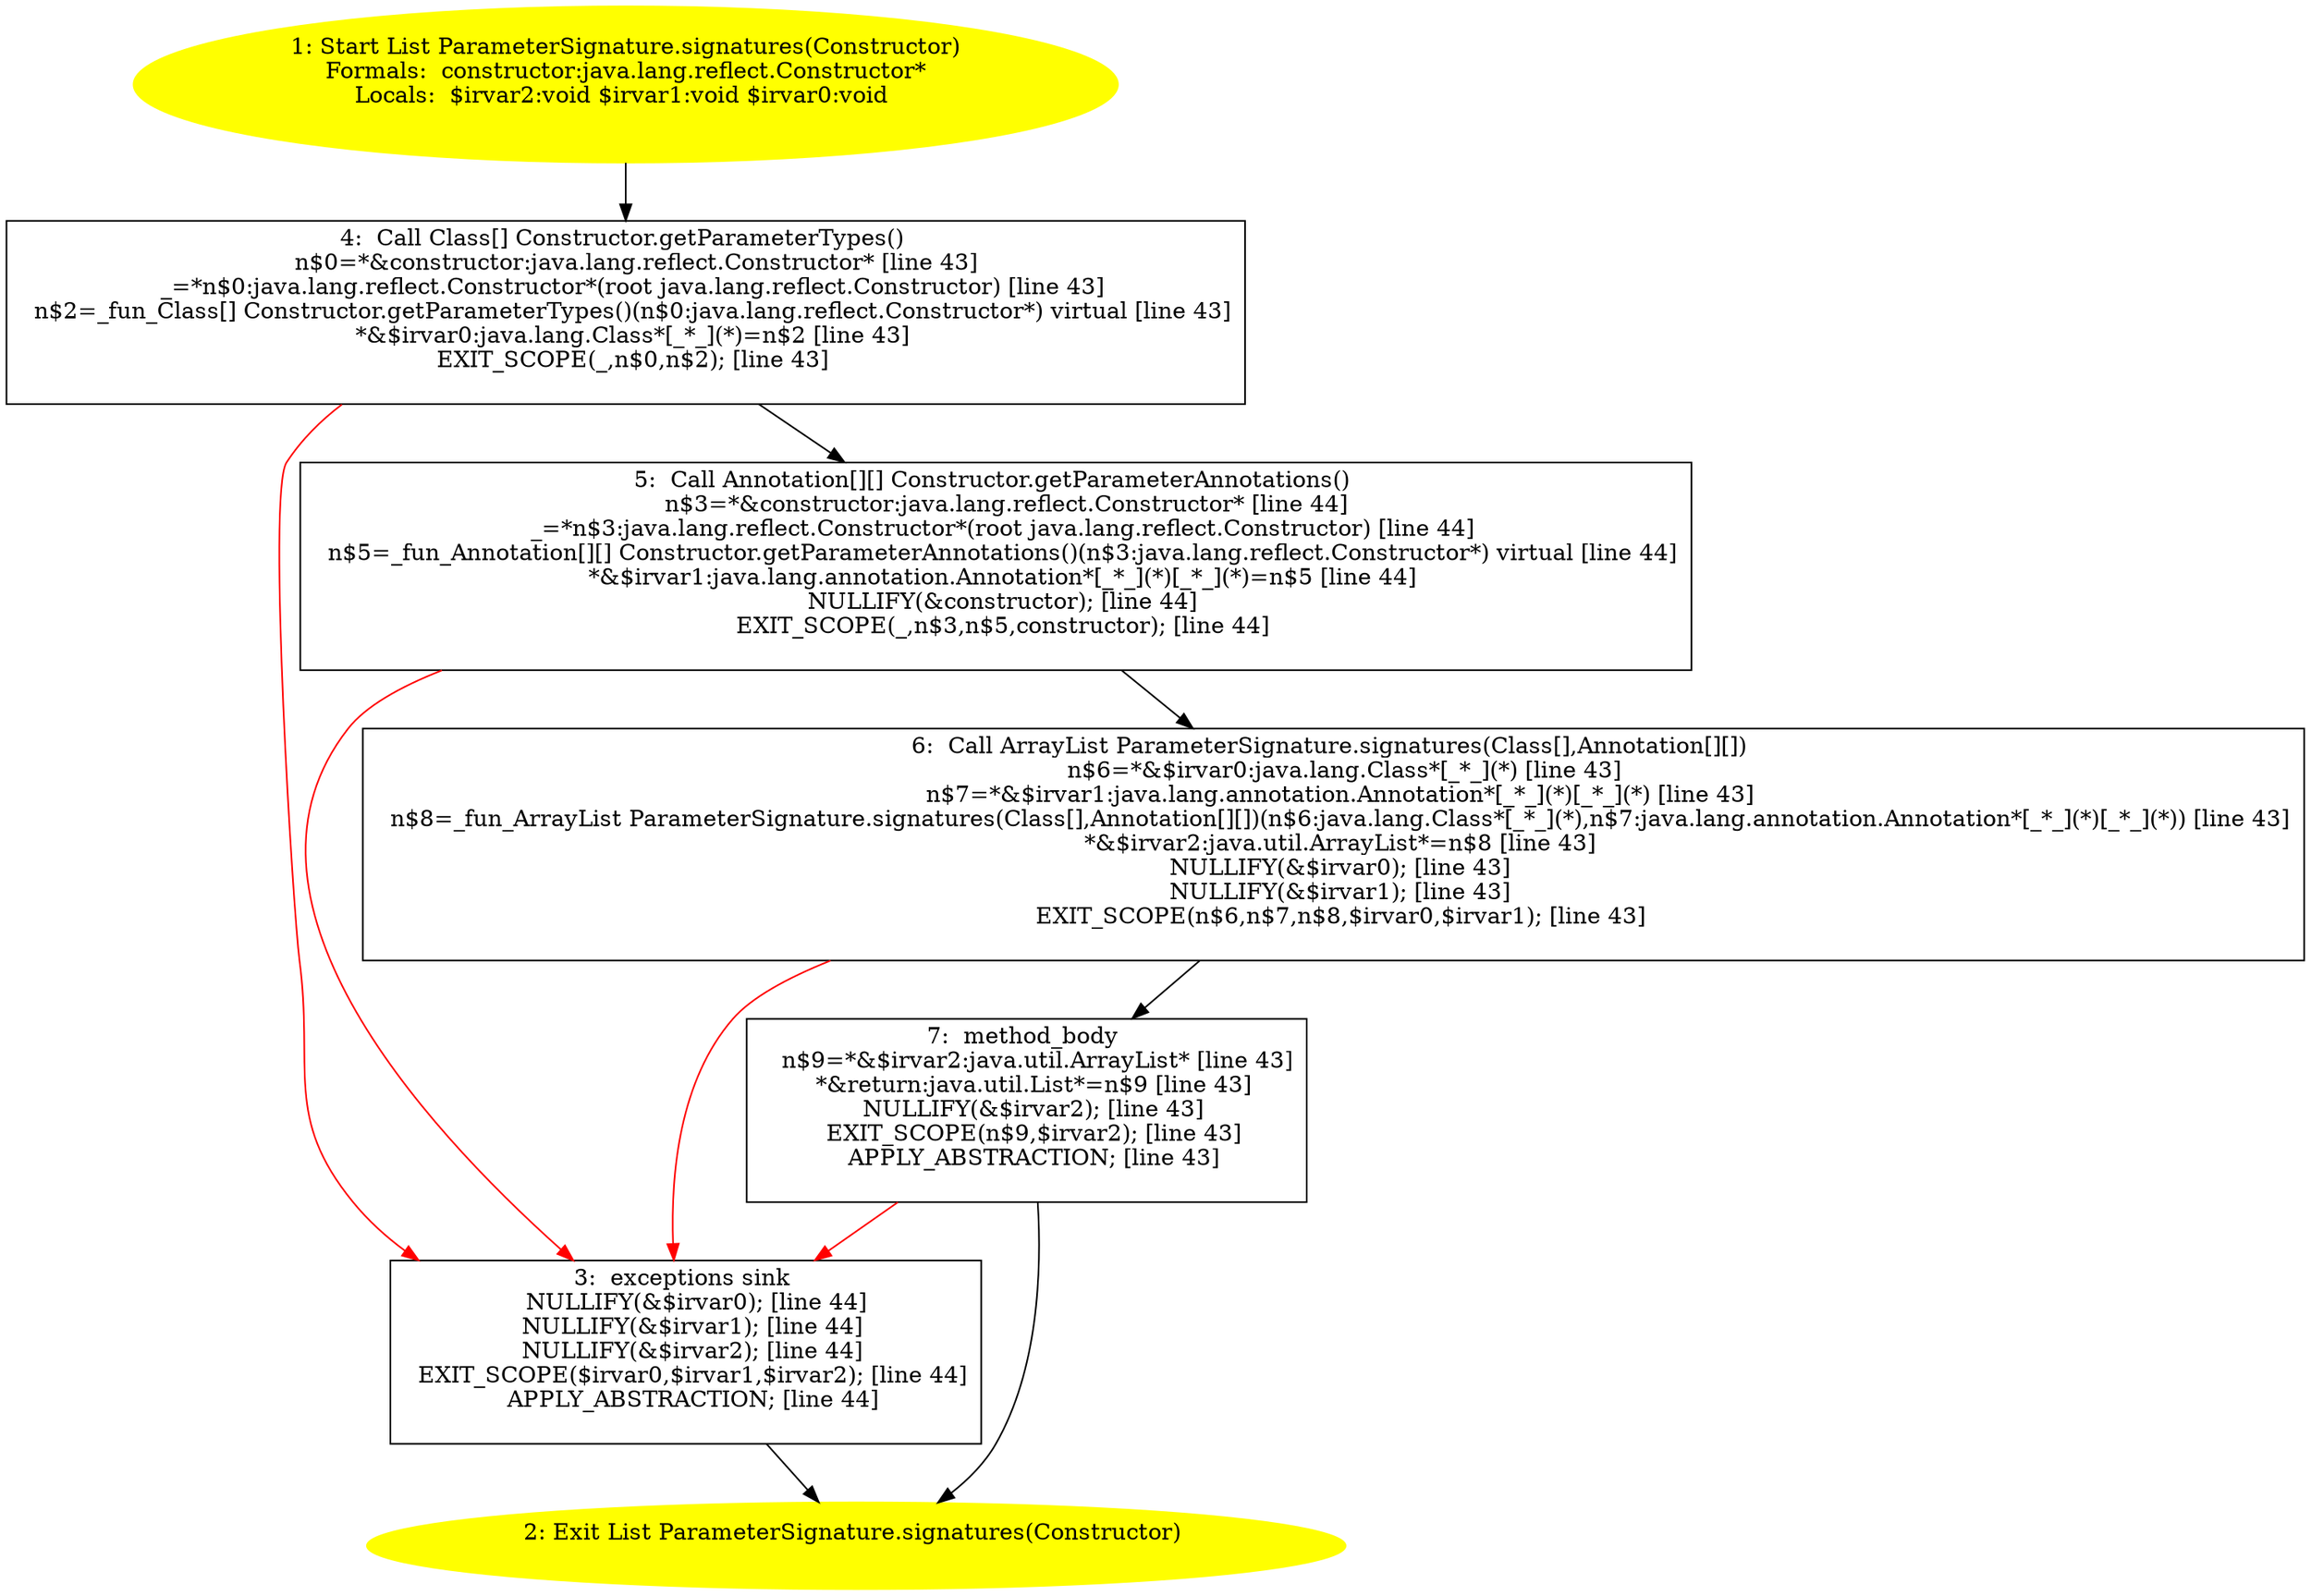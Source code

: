 /* @generated */
digraph cfg {
"org.junit.experimental.theories.ParameterSignature.signatures(java.lang.reflect.Constructor):java.ut.42628ba827cc7e22275dadc0cfb84fc3_1" [label="1: Start List ParameterSignature.signatures(Constructor)\nFormals:  constructor:java.lang.reflect.Constructor*\nLocals:  $irvar2:void $irvar1:void $irvar0:void \n  " color=yellow style=filled]
	

	 "org.junit.experimental.theories.ParameterSignature.signatures(java.lang.reflect.Constructor):java.ut.42628ba827cc7e22275dadc0cfb84fc3_1" -> "org.junit.experimental.theories.ParameterSignature.signatures(java.lang.reflect.Constructor):java.ut.42628ba827cc7e22275dadc0cfb84fc3_4" ;
"org.junit.experimental.theories.ParameterSignature.signatures(java.lang.reflect.Constructor):java.ut.42628ba827cc7e22275dadc0cfb84fc3_2" [label="2: Exit List ParameterSignature.signatures(Constructor) \n  " color=yellow style=filled]
	

"org.junit.experimental.theories.ParameterSignature.signatures(java.lang.reflect.Constructor):java.ut.42628ba827cc7e22275dadc0cfb84fc3_3" [label="3:  exceptions sink \n   NULLIFY(&$irvar0); [line 44]\n  NULLIFY(&$irvar1); [line 44]\n  NULLIFY(&$irvar2); [line 44]\n  EXIT_SCOPE($irvar0,$irvar1,$irvar2); [line 44]\n  APPLY_ABSTRACTION; [line 44]\n " shape="box"]
	

	 "org.junit.experimental.theories.ParameterSignature.signatures(java.lang.reflect.Constructor):java.ut.42628ba827cc7e22275dadc0cfb84fc3_3" -> "org.junit.experimental.theories.ParameterSignature.signatures(java.lang.reflect.Constructor):java.ut.42628ba827cc7e22275dadc0cfb84fc3_2" ;
"org.junit.experimental.theories.ParameterSignature.signatures(java.lang.reflect.Constructor):java.ut.42628ba827cc7e22275dadc0cfb84fc3_4" [label="4:  Call Class[] Constructor.getParameterTypes() \n   n$0=*&constructor:java.lang.reflect.Constructor* [line 43]\n  _=*n$0:java.lang.reflect.Constructor*(root java.lang.reflect.Constructor) [line 43]\n  n$2=_fun_Class[] Constructor.getParameterTypes()(n$0:java.lang.reflect.Constructor*) virtual [line 43]\n  *&$irvar0:java.lang.Class*[_*_](*)=n$2 [line 43]\n  EXIT_SCOPE(_,n$0,n$2); [line 43]\n " shape="box"]
	

	 "org.junit.experimental.theories.ParameterSignature.signatures(java.lang.reflect.Constructor):java.ut.42628ba827cc7e22275dadc0cfb84fc3_4" -> "org.junit.experimental.theories.ParameterSignature.signatures(java.lang.reflect.Constructor):java.ut.42628ba827cc7e22275dadc0cfb84fc3_5" ;
	 "org.junit.experimental.theories.ParameterSignature.signatures(java.lang.reflect.Constructor):java.ut.42628ba827cc7e22275dadc0cfb84fc3_4" -> "org.junit.experimental.theories.ParameterSignature.signatures(java.lang.reflect.Constructor):java.ut.42628ba827cc7e22275dadc0cfb84fc3_3" [color="red" ];
"org.junit.experimental.theories.ParameterSignature.signatures(java.lang.reflect.Constructor):java.ut.42628ba827cc7e22275dadc0cfb84fc3_5" [label="5:  Call Annotation[][] Constructor.getParameterAnnotations() \n   n$3=*&constructor:java.lang.reflect.Constructor* [line 44]\n  _=*n$3:java.lang.reflect.Constructor*(root java.lang.reflect.Constructor) [line 44]\n  n$5=_fun_Annotation[][] Constructor.getParameterAnnotations()(n$3:java.lang.reflect.Constructor*) virtual [line 44]\n  *&$irvar1:java.lang.annotation.Annotation*[_*_](*)[_*_](*)=n$5 [line 44]\n  NULLIFY(&constructor); [line 44]\n  EXIT_SCOPE(_,n$3,n$5,constructor); [line 44]\n " shape="box"]
	

	 "org.junit.experimental.theories.ParameterSignature.signatures(java.lang.reflect.Constructor):java.ut.42628ba827cc7e22275dadc0cfb84fc3_5" -> "org.junit.experimental.theories.ParameterSignature.signatures(java.lang.reflect.Constructor):java.ut.42628ba827cc7e22275dadc0cfb84fc3_6" ;
	 "org.junit.experimental.theories.ParameterSignature.signatures(java.lang.reflect.Constructor):java.ut.42628ba827cc7e22275dadc0cfb84fc3_5" -> "org.junit.experimental.theories.ParameterSignature.signatures(java.lang.reflect.Constructor):java.ut.42628ba827cc7e22275dadc0cfb84fc3_3" [color="red" ];
"org.junit.experimental.theories.ParameterSignature.signatures(java.lang.reflect.Constructor):java.ut.42628ba827cc7e22275dadc0cfb84fc3_6" [label="6:  Call ArrayList ParameterSignature.signatures(Class[],Annotation[][]) \n   n$6=*&$irvar0:java.lang.Class*[_*_](*) [line 43]\n  n$7=*&$irvar1:java.lang.annotation.Annotation*[_*_](*)[_*_](*) [line 43]\n  n$8=_fun_ArrayList ParameterSignature.signatures(Class[],Annotation[][])(n$6:java.lang.Class*[_*_](*),n$7:java.lang.annotation.Annotation*[_*_](*)[_*_](*)) [line 43]\n  *&$irvar2:java.util.ArrayList*=n$8 [line 43]\n  NULLIFY(&$irvar0); [line 43]\n  NULLIFY(&$irvar1); [line 43]\n  EXIT_SCOPE(n$6,n$7,n$8,$irvar0,$irvar1); [line 43]\n " shape="box"]
	

	 "org.junit.experimental.theories.ParameterSignature.signatures(java.lang.reflect.Constructor):java.ut.42628ba827cc7e22275dadc0cfb84fc3_6" -> "org.junit.experimental.theories.ParameterSignature.signatures(java.lang.reflect.Constructor):java.ut.42628ba827cc7e22275dadc0cfb84fc3_7" ;
	 "org.junit.experimental.theories.ParameterSignature.signatures(java.lang.reflect.Constructor):java.ut.42628ba827cc7e22275dadc0cfb84fc3_6" -> "org.junit.experimental.theories.ParameterSignature.signatures(java.lang.reflect.Constructor):java.ut.42628ba827cc7e22275dadc0cfb84fc3_3" [color="red" ];
"org.junit.experimental.theories.ParameterSignature.signatures(java.lang.reflect.Constructor):java.ut.42628ba827cc7e22275dadc0cfb84fc3_7" [label="7:  method_body \n   n$9=*&$irvar2:java.util.ArrayList* [line 43]\n  *&return:java.util.List*=n$9 [line 43]\n  NULLIFY(&$irvar2); [line 43]\n  EXIT_SCOPE(n$9,$irvar2); [line 43]\n  APPLY_ABSTRACTION; [line 43]\n " shape="box"]
	

	 "org.junit.experimental.theories.ParameterSignature.signatures(java.lang.reflect.Constructor):java.ut.42628ba827cc7e22275dadc0cfb84fc3_7" -> "org.junit.experimental.theories.ParameterSignature.signatures(java.lang.reflect.Constructor):java.ut.42628ba827cc7e22275dadc0cfb84fc3_2" ;
	 "org.junit.experimental.theories.ParameterSignature.signatures(java.lang.reflect.Constructor):java.ut.42628ba827cc7e22275dadc0cfb84fc3_7" -> "org.junit.experimental.theories.ParameterSignature.signatures(java.lang.reflect.Constructor):java.ut.42628ba827cc7e22275dadc0cfb84fc3_3" [color="red" ];
}
